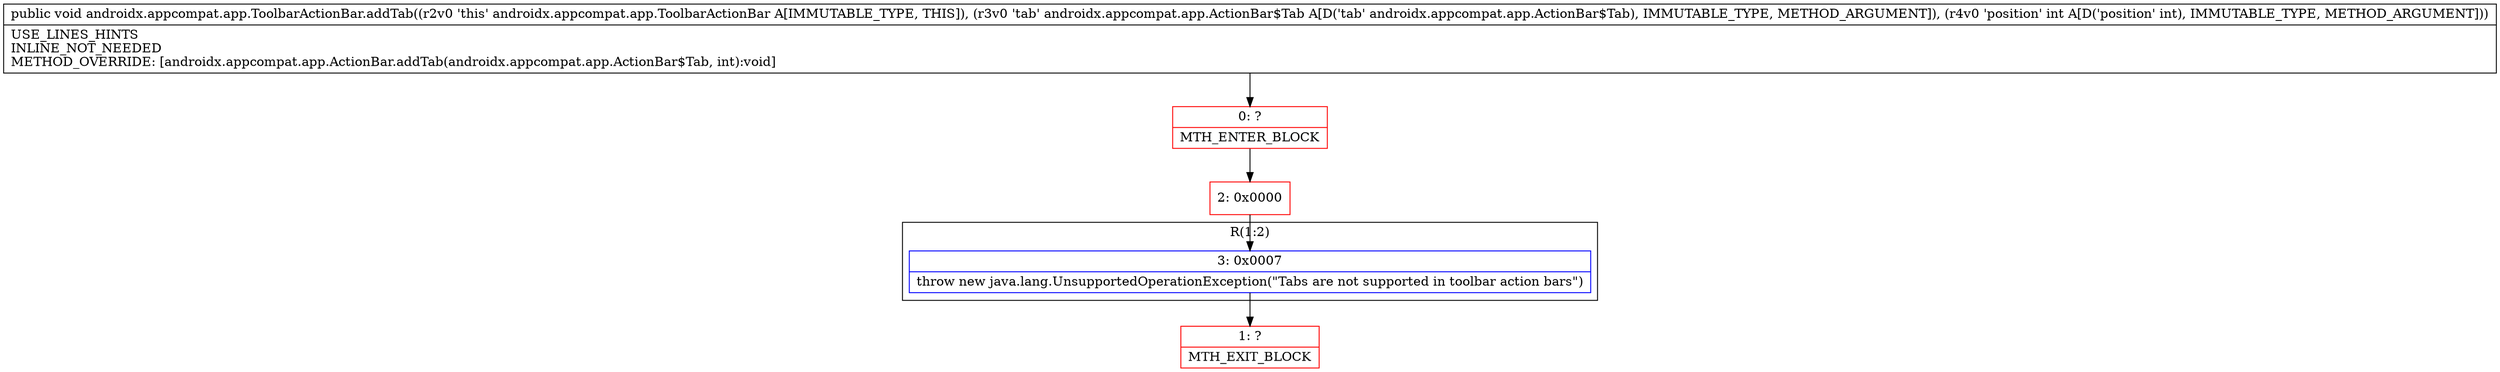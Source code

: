 digraph "CFG forandroidx.appcompat.app.ToolbarActionBar.addTab(Landroidx\/appcompat\/app\/ActionBar$Tab;I)V" {
subgraph cluster_Region_632634435 {
label = "R(1:2)";
node [shape=record,color=blue];
Node_3 [shape=record,label="{3\:\ 0x0007|throw new java.lang.UnsupportedOperationException(\"Tabs are not supported in toolbar action bars\")\l}"];
}
Node_0 [shape=record,color=red,label="{0\:\ ?|MTH_ENTER_BLOCK\l}"];
Node_2 [shape=record,color=red,label="{2\:\ 0x0000}"];
Node_1 [shape=record,color=red,label="{1\:\ ?|MTH_EXIT_BLOCK\l}"];
MethodNode[shape=record,label="{public void androidx.appcompat.app.ToolbarActionBar.addTab((r2v0 'this' androidx.appcompat.app.ToolbarActionBar A[IMMUTABLE_TYPE, THIS]), (r3v0 'tab' androidx.appcompat.app.ActionBar$Tab A[D('tab' androidx.appcompat.app.ActionBar$Tab), IMMUTABLE_TYPE, METHOD_ARGUMENT]), (r4v0 'position' int A[D('position' int), IMMUTABLE_TYPE, METHOD_ARGUMENT]))  | USE_LINES_HINTS\lINLINE_NOT_NEEDED\lMETHOD_OVERRIDE: [androidx.appcompat.app.ActionBar.addTab(androidx.appcompat.app.ActionBar$Tab, int):void]\l}"];
MethodNode -> Node_0;Node_3 -> Node_1;
Node_0 -> Node_2;
Node_2 -> Node_3;
}

